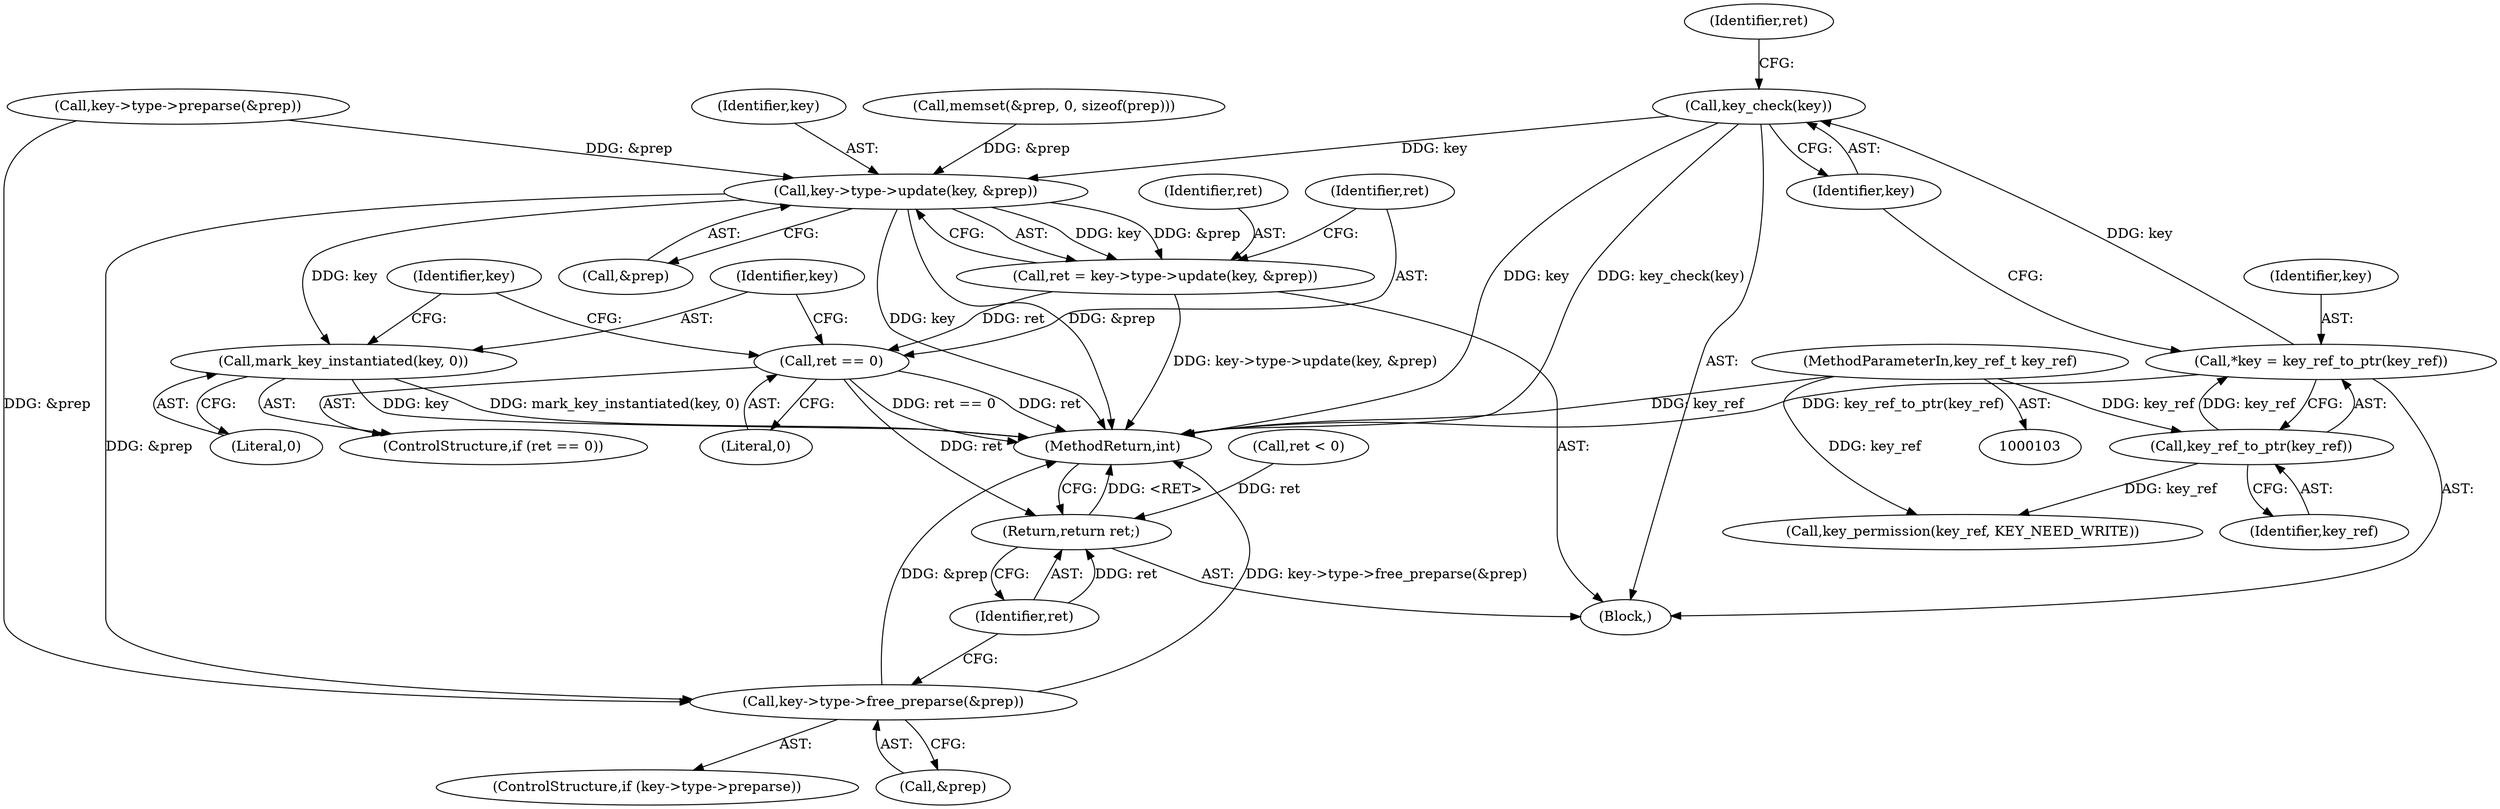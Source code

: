 digraph "0_linux_363b02dab09b3226f3bd1420dad9c72b79a42a76_7@pointer" {
"1000115" [label="(Call,key_check(key))"];
"1000110" [label="(Call,*key = key_ref_to_ptr(key_ref))"];
"1000112" [label="(Call,key_ref_to_ptr(key_ref))"];
"1000104" [label="(MethodParameterIn,key_ref_t key_ref)"];
"1000192" [label="(Call,key->type->update(key, &prep))"];
"1000190" [label="(Call,ret = key->type->update(key, &prep))"];
"1000197" [label="(Call,ret == 0)"];
"1000218" [label="(Return,return ret;)"];
"1000200" [label="(Call,mark_key_instantiated(key, 0))"];
"1000215" [label="(Call,key->type->free_preparse(&prep))"];
"1000192" [label="(Call,key->type->update(key, &prep))"];
"1000198" [label="(Identifier,ret)"];
"1000209" [label="(ControlStructure,if (key->type->preparse))"];
"1000113" [label="(Identifier,key_ref)"];
"1000199" [label="(Literal,0)"];
"1000115" [label="(Call,key_check(key))"];
"1000194" [label="(Call,&prep)"];
"1000190" [label="(Call,ret = key->type->update(key, &prep))"];
"1000200" [label="(Call,mark_key_instantiated(key, 0))"];
"1000193" [label="(Identifier,key)"];
"1000197" [label="(Call,ret == 0)"];
"1000177" [label="(Call,key->type->preparse(&prep))"];
"1000219" [label="(Identifier,ret)"];
"1000118" [label="(Identifier,ret)"];
"1000138" [label="(Call,memset(&prep, 0, sizeof(prep)))"];
"1000181" [label="(Call,ret < 0)"];
"1000216" [label="(Call,&prep)"];
"1000191" [label="(Identifier,ret)"];
"1000104" [label="(MethodParameterIn,key_ref_t key_ref)"];
"1000110" [label="(Call,*key = key_ref_to_ptr(key_ref))"];
"1000111" [label="(Identifier,key)"];
"1000202" [label="(Literal,0)"];
"1000201" [label="(Identifier,key)"];
"1000116" [label="(Identifier,key)"];
"1000107" [label="(Block,)"];
"1000206" [label="(Identifier,key)"];
"1000119" [label="(Call,key_permission(key_ref, KEY_NEED_WRITE))"];
"1000220" [label="(MethodReturn,int)"];
"1000196" [label="(ControlStructure,if (ret == 0))"];
"1000215" [label="(Call,key->type->free_preparse(&prep))"];
"1000112" [label="(Call,key_ref_to_ptr(key_ref))"];
"1000218" [label="(Return,return ret;)"];
"1000115" -> "1000107"  [label="AST: "];
"1000115" -> "1000116"  [label="CFG: "];
"1000116" -> "1000115"  [label="AST: "];
"1000118" -> "1000115"  [label="CFG: "];
"1000115" -> "1000220"  [label="DDG: key_check(key)"];
"1000115" -> "1000220"  [label="DDG: key"];
"1000110" -> "1000115"  [label="DDG: key"];
"1000115" -> "1000192"  [label="DDG: key"];
"1000110" -> "1000107"  [label="AST: "];
"1000110" -> "1000112"  [label="CFG: "];
"1000111" -> "1000110"  [label="AST: "];
"1000112" -> "1000110"  [label="AST: "];
"1000116" -> "1000110"  [label="CFG: "];
"1000110" -> "1000220"  [label="DDG: key_ref_to_ptr(key_ref)"];
"1000112" -> "1000110"  [label="DDG: key_ref"];
"1000112" -> "1000113"  [label="CFG: "];
"1000113" -> "1000112"  [label="AST: "];
"1000104" -> "1000112"  [label="DDG: key_ref"];
"1000112" -> "1000119"  [label="DDG: key_ref"];
"1000104" -> "1000103"  [label="AST: "];
"1000104" -> "1000220"  [label="DDG: key_ref"];
"1000104" -> "1000119"  [label="DDG: key_ref"];
"1000192" -> "1000190"  [label="AST: "];
"1000192" -> "1000194"  [label="CFG: "];
"1000193" -> "1000192"  [label="AST: "];
"1000194" -> "1000192"  [label="AST: "];
"1000190" -> "1000192"  [label="CFG: "];
"1000192" -> "1000220"  [label="DDG: &prep"];
"1000192" -> "1000220"  [label="DDG: key"];
"1000192" -> "1000190"  [label="DDG: key"];
"1000192" -> "1000190"  [label="DDG: &prep"];
"1000177" -> "1000192"  [label="DDG: &prep"];
"1000138" -> "1000192"  [label="DDG: &prep"];
"1000192" -> "1000200"  [label="DDG: key"];
"1000192" -> "1000215"  [label="DDG: &prep"];
"1000190" -> "1000107"  [label="AST: "];
"1000191" -> "1000190"  [label="AST: "];
"1000198" -> "1000190"  [label="CFG: "];
"1000190" -> "1000220"  [label="DDG: key->type->update(key, &prep)"];
"1000190" -> "1000197"  [label="DDG: ret"];
"1000197" -> "1000196"  [label="AST: "];
"1000197" -> "1000199"  [label="CFG: "];
"1000198" -> "1000197"  [label="AST: "];
"1000199" -> "1000197"  [label="AST: "];
"1000201" -> "1000197"  [label="CFG: "];
"1000206" -> "1000197"  [label="CFG: "];
"1000197" -> "1000220"  [label="DDG: ret == 0"];
"1000197" -> "1000220"  [label="DDG: ret"];
"1000197" -> "1000218"  [label="DDG: ret"];
"1000218" -> "1000107"  [label="AST: "];
"1000218" -> "1000219"  [label="CFG: "];
"1000219" -> "1000218"  [label="AST: "];
"1000220" -> "1000218"  [label="CFG: "];
"1000218" -> "1000220"  [label="DDG: <RET>"];
"1000219" -> "1000218"  [label="DDG: ret"];
"1000181" -> "1000218"  [label="DDG: ret"];
"1000200" -> "1000196"  [label="AST: "];
"1000200" -> "1000202"  [label="CFG: "];
"1000201" -> "1000200"  [label="AST: "];
"1000202" -> "1000200"  [label="AST: "];
"1000206" -> "1000200"  [label="CFG: "];
"1000200" -> "1000220"  [label="DDG: key"];
"1000200" -> "1000220"  [label="DDG: mark_key_instantiated(key, 0)"];
"1000215" -> "1000209"  [label="AST: "];
"1000215" -> "1000216"  [label="CFG: "];
"1000216" -> "1000215"  [label="AST: "];
"1000219" -> "1000215"  [label="CFG: "];
"1000215" -> "1000220"  [label="DDG: &prep"];
"1000215" -> "1000220"  [label="DDG: key->type->free_preparse(&prep)"];
"1000177" -> "1000215"  [label="DDG: &prep"];
}
